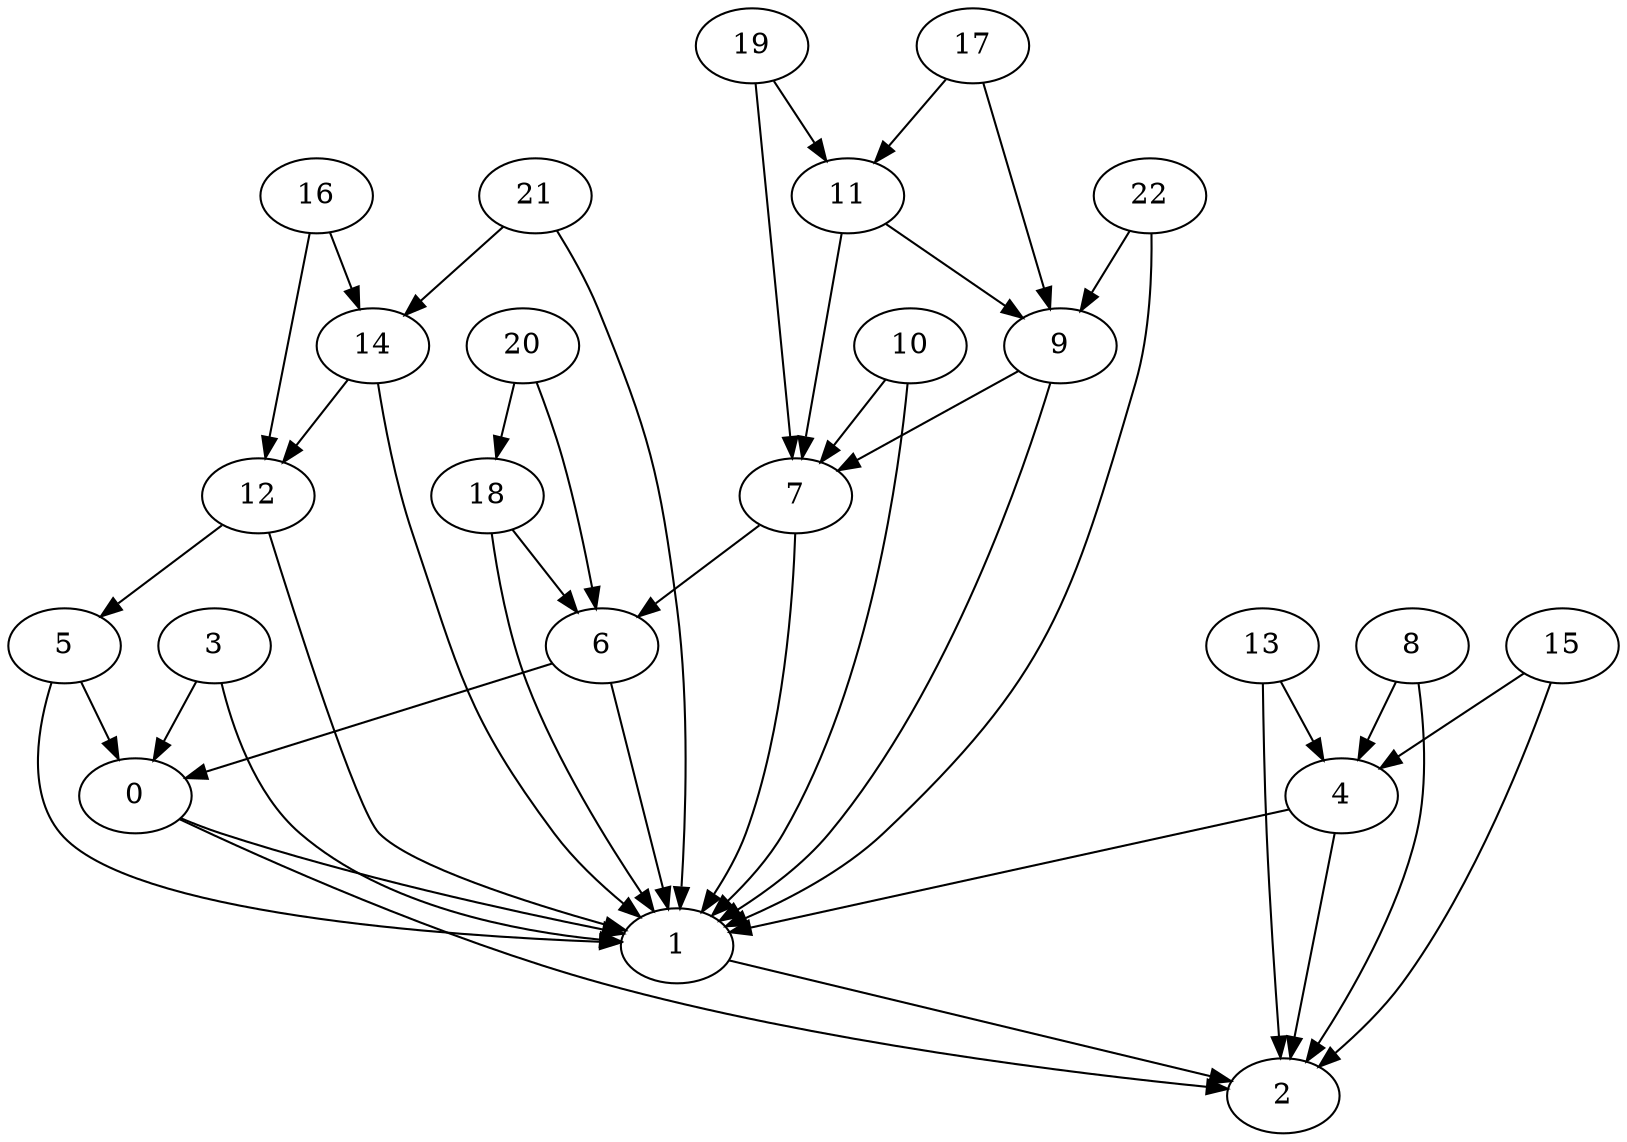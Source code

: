 digraph {12 -> 1[Label=1];
18 -> 1[Label=1];
22 -> 1[Label=1];
9 -> 1[Label=2];
10 -> 1[Label=2];
19 -> 7[Label=2];
20 -> 18[Label=2];
4 -> 1[Label=3];
13 -> 4[Label=3];
16 -> 12[Label=3];
22 -> 9[Label=3];
0 -> 1[Label=4];
5 -> 0[Label=4];
6 -> 0[Label=4];
21 -> 14[Label=4];
7 -> 1[Label=5];
13 -> 2[Label=5];
14 -> 12[Label=5];
20 -> 6[Label=5];
1 -> 2[Label=6];
3 -> 1[Label=6];
8 -> 4[Label=6];
11 -> 7[Label=6];
15 -> 2[Label=6];
16 -> 14[Label=6];
17 -> 9[Label=6];
19 -> 11[Label=6];
3 -> 0[Label=7];
4 -> 2[Label=7];
12 -> 5[Label=7];
14 -> 1[Label=7];
21 -> 1[Label=7];
6 -> 1[Label=8];
11 -> 9[Label=8];
17 -> 11[Label=8];
18 -> 6[Label=8];
0 -> 2[Label=9];
5 -> 1[Label=9];
7 -> 6[Label=9];
10 -> 7[Label=9];
15 -> 4[Label=9];
8 -> 2[Label=10];
9 -> 7[Label=10];
}